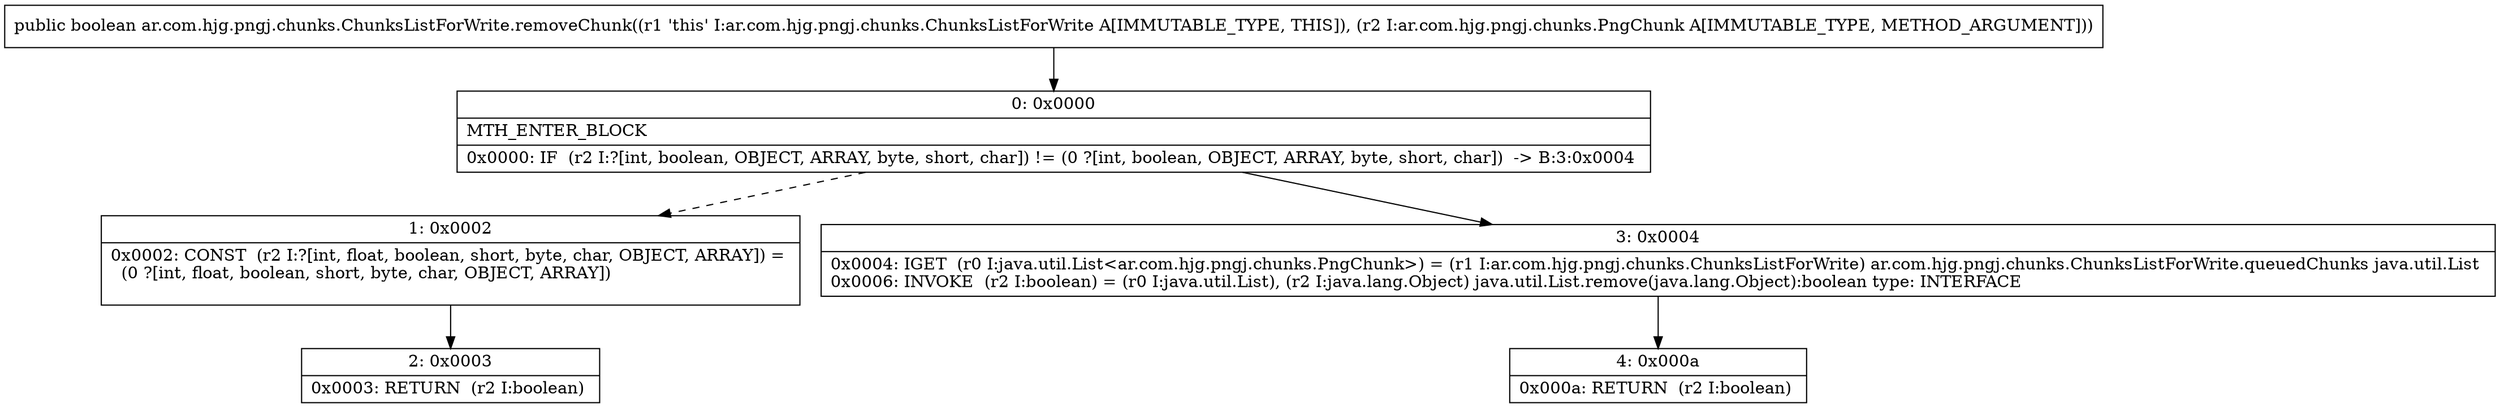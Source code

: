 digraph "CFG forar.com.hjg.pngj.chunks.ChunksListForWrite.removeChunk(Lar\/com\/hjg\/pngj\/chunks\/PngChunk;)Z" {
Node_0 [shape=record,label="{0\:\ 0x0000|MTH_ENTER_BLOCK\l|0x0000: IF  (r2 I:?[int, boolean, OBJECT, ARRAY, byte, short, char]) != (0 ?[int, boolean, OBJECT, ARRAY, byte, short, char])  \-\> B:3:0x0004 \l}"];
Node_1 [shape=record,label="{1\:\ 0x0002|0x0002: CONST  (r2 I:?[int, float, boolean, short, byte, char, OBJECT, ARRAY]) = \l  (0 ?[int, float, boolean, short, byte, char, OBJECT, ARRAY])\l \l}"];
Node_2 [shape=record,label="{2\:\ 0x0003|0x0003: RETURN  (r2 I:boolean) \l}"];
Node_3 [shape=record,label="{3\:\ 0x0004|0x0004: IGET  (r0 I:java.util.List\<ar.com.hjg.pngj.chunks.PngChunk\>) = (r1 I:ar.com.hjg.pngj.chunks.ChunksListForWrite) ar.com.hjg.pngj.chunks.ChunksListForWrite.queuedChunks java.util.List \l0x0006: INVOKE  (r2 I:boolean) = (r0 I:java.util.List), (r2 I:java.lang.Object) java.util.List.remove(java.lang.Object):boolean type: INTERFACE \l}"];
Node_4 [shape=record,label="{4\:\ 0x000a|0x000a: RETURN  (r2 I:boolean) \l}"];
MethodNode[shape=record,label="{public boolean ar.com.hjg.pngj.chunks.ChunksListForWrite.removeChunk((r1 'this' I:ar.com.hjg.pngj.chunks.ChunksListForWrite A[IMMUTABLE_TYPE, THIS]), (r2 I:ar.com.hjg.pngj.chunks.PngChunk A[IMMUTABLE_TYPE, METHOD_ARGUMENT])) }"];
MethodNode -> Node_0;
Node_0 -> Node_1[style=dashed];
Node_0 -> Node_3;
Node_1 -> Node_2;
Node_3 -> Node_4;
}

